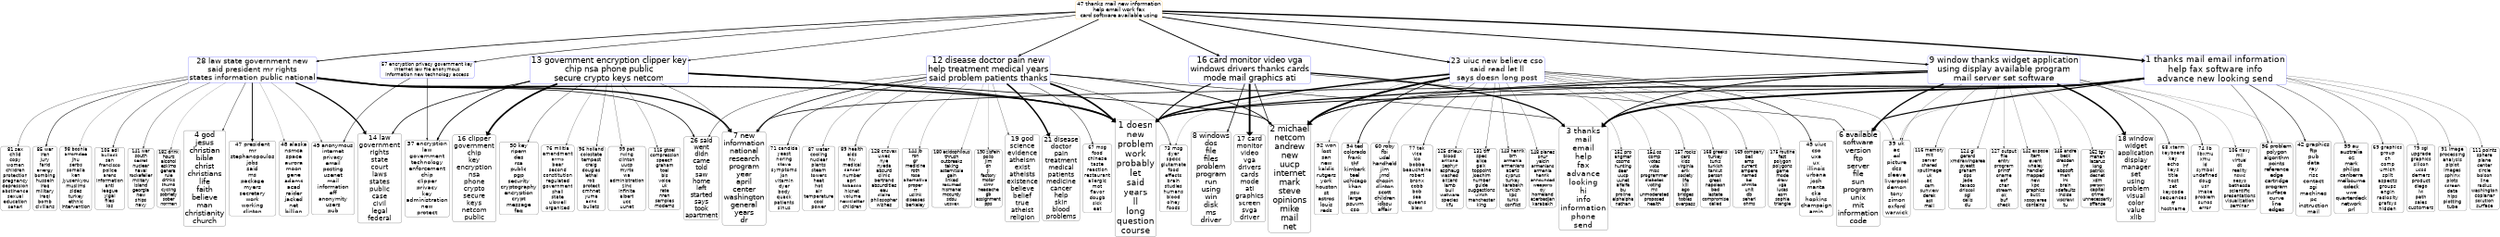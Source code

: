 digraph G {
size="18,18!";ranksep=4; ratio = auto; layers="1:2:3:4:5";
graph [fontname = "helvetica"];node [fontname = "helvetica"];edge [fontname = "helvetica"];ranksep=2.8;
"3_47" [ rank =3,fontsize =30.1418, shape=box, style="rounded", color=orange, label="47 thanks mail new information
help email work fax
card software available using"]
"3_47" -> "2_1" [penwidth=7.5132,dir=forward]
"2_1" [rank =4,fontsize =50, shape=box, style="rounded", color=blue,label="1 thanks mail email information
help fax software info
advance new looking send"]
"3_47" -> "2_9" [penwidth=4.9645,dir=forward]
"2_9" [rank =4,fontsize =47.6786, shape=box, style="rounded", color=blue,label="9 window thanks widget application
using display available program
mail server set software"]
"3_47" -> "2_12" [penwidth=4.0861,dir=forward]
"2_12" [rank =4,fontsize =46.7367, shape=box, style="rounded", color=blue,label="12 disease doctor pain new
help treatment medical years
said problem patients thanks"]
"3_47" -> "2_13" [penwidth=2.9573,dir=forward]
"2_13" [rank =4,fontsize =46.6503, shape=box, style="rounded", color=blue,label="13 government encryption clipper key
chip nsa phone public
secure crypto keys netcom"]
"3_47" -> "2_16" [penwidth=4.9645,dir=forward]
"2_16" [rank =4,fontsize =45.911, shape=box, style="rounded", color=blue,label="16 card monitor video vga
windows drivers thanks cards
mode mail graphics ati"]
"3_47" -> "2_23" [penwidth=4.9645,dir=forward]
"2_23" [rank =4,fontsize =43.7871, shape=box, style="rounded", color=blue,label="23 uiuc new believe cso
said read let ll
says doesn long post"]
"3_47" -> "2_28" [penwidth=4.0861,dir=forward]
"2_28" [rank =4,fontsize =42.9959, shape=box, style="rounded", color=blue,label="28 law state government new
said president mr rights
states information public national"]
"3_47" -> "2_57" [penwidth=2.9573,dir=forward]
"2_57" [rank =4,fontsize =26.9426, shape=box, style="rounded", color=blue,label="57 encryption privacy government key
internet law file anonymous
information new technology access"]
"2_1" [ rank =2,fontsize =50, shape=box, style="rounded", color=blue, label="1 thanks mail email information
help fax software info
advance new looking send"]
"2_1" -> "1_1" [penwidth=4.9616,dir=forward]
"1_1" [rank =3,fontsize =50, shape=box, style="rounded", color=black,label="1 doesn
new
problem
work
probably
let
said
years
ll
long
question
course"]
"2_1" -> "1_2" [penwidth=4.5247,dir=forward]
"1_2" [rank =3,fontsize =46.1741, shape=box, style="rounded", color=black,label="2 michael
netcom
andrew
new
uucp
internet
mark
steve
opinions
mike
mail
net"]
"2_1" -> "1_3" [penwidth=9.7294,dir=forward]
"1_3" [rank =3,fontsize =44.9965, shape=box, style="rounded", color=black,label="3 thanks
mail
email
help
fax
advance
looking
hi
info
information
phone
send"]
"2_1" -> "1_6" [penwidth=6.2271,dir=forward]
"1_6" [rank =3,fontsize =40.6629, shape=box, style="rounded", color=black,label="6 available
software
version
ftp
server
file
sun
program
unix
mit
information
code"]
"2_1" -> "1_7" [penwidth=4.0409,dir=forward]
"1_7" [rank =3,fontsize =40.4508, shape=box, style="rounded", color=black,label="7 new
information
national
research
program
year
april
center
washington
general
years
dr"]
"2_1" -> "1_39" [penwidth=1.0039,dir=forward]
"1_39" [rank =3,fontsize =32.2729, shape=box, style="rounded", color=black,label="39 uk
ac
ed
picture
dcs
sleeve
liverpool
demon
tony
simon
oxford
warwick"]
"2_1" -> "1_42" [penwidth=2.8686,dir=forward]
"1_42" [rank =3,fontsize =31.7793, shape=box, style="rounded", color=black,label="42 graphics
ftp
pub
data
ray
risc
contact
sgi
machines
pc
instruction
mail"]
"2_1" -> "1_56" [penwidth=1.8844,dir=forward]
"1_56" [rank =3,fontsize =29.6749, shape=box, style="rounded", color=black,label="56 problem
polygon
algorithm
points
reference
edge
cartridge
program
surface
curve
line
edges"]
"2_1" -> "1_59" [penwidth=1.8251,dir=forward]
"1_59" [rank =3,fontsize =29.5996, shape=box, style="rounded", color=black,label="59 au
australia
oz
mark
philips
canberra
melbourne
qdeck
uwa
quarterdeck
network
prl"]
"2_1" -> "1_69" [penwidth=1.6249,dir=forward]
"1_69" [rank =3,fontsize =28.6849, shape=box, style="rounded", color=black,label="69 graphics
group
ch
comp
umich
split
aspects
groups
engin
radiosity
grafsys
hidden"]
"2_1" -> "1_79" [penwidth=1.0039,dir=forward]
"1_79" [rank =3,fontsize =27.7548, shape=box, style="rounded", color=black,label="79 sgi
upgrade
graphics
silicon
ucsd
demers
product
diego
iw
path
sales
customers"]
"2_1" -> "1_91" [penwidth=1.2416,dir=forward]
"1_91" [rank =3,fontsize =27.1346, shape=box, style="rounded", color=black,label="91 image
processing
analysis
plplot
images
sphinx
plots
screen
data
hips
plotting
tube"]
"2_1" -> "1_111" [penwidth=1.0194,dir=forward]
"1_111" [rank =3,fontsize =26.3733, shape=box, style="rounded", color=black,label="111 points
sphere
plane
center
circle
bolson
line
radius
washington
coplanar
solution
surface"]
"2_9" [ rank =2,fontsize =47.6786, shape=box, style="rounded", color=blue, label="9 window thanks widget application
using display available program
mail server set software"]
"2_9" -> "1_1" [penwidth=6.6038,dir=forward]
"1_1" [rank =3,fontsize =50, shape=box, style="rounded", color=black,label="1 doesn
new
problem
work
probably
let
said
years
ll
long
question
course"]
"2_9" -> "1_2" [penwidth=3.3623,dir=forward]
"1_2" [rank =3,fontsize =46.1741, shape=box, style="rounded", color=black,label="2 michael
netcom
andrew
new
uucp
internet
mark
steve
opinions
mike
mail
net"]
"2_9" -> "1_3" [penwidth=5.2544,dir=forward]
"1_3" [rank =3,fontsize =44.9965, shape=box, style="rounded", color=black,label="3 thanks
mail
email
help
fax
advance
looking
hi
info
information
phone
send"]
"2_9" -> "1_6" [penwidth=6.9847,dir=forward]
"1_6" [rank =3,fontsize =40.6629, shape=box, style="rounded", color=black,label="6 available
software
version
ftp
server
file
sun
program
unix
mit
information
code"]
"2_9" -> "1_18" [penwidth=8.3153,dir=forward]
"1_18" [rank =3,fontsize =37.2946, shape=box, style="rounded", color=black,label="18 window
widget
application
display
manager
set
using
problem
visual
color
value
xlib"]
"2_9" -> "1_39" [penwidth=1.1582,dir=forward]
"1_39" [rank =3,fontsize =32.2729, shape=box, style="rounded", color=black,label="39 uk
ac
ed
picture
dcs
sleeve
liverpool
demon
tony
simon
oxford
warwick"]
"2_9" -> "1_56" [penwidth=0.83332,dir=forward]
"1_56" [rank =3,fontsize =29.6749, shape=box, style="rounded", color=black,label="56 problem
polygon
algorithm
points
reference
edge
cartridge
program
surface
curve
line
edges"]
"2_9" -> "1_68" [penwidth=2.1088,dir=forward]
"1_68" [rank =3,fontsize =28.7361, shape=box, style="rounded", color=black,label="68 xterm
keyboard
key
echo
keys
title
host
set
keycode
sequences
ff
hostname"]
"2_9" -> "1_74" [penwidth=1.9046,dir=forward]
"1_74" [rank =3,fontsize =28.2343, shape=box, style="rounded", color=black,label="74 lib
libxmu
xmu
ld
symbol
undefined
doug
usr
imake
problem
sunos
error"]
"2_9" -> "1_106" [penwidth=0.77984,dir=forward]
"1_106" [rank =3,fontsize =26.6045, shape=box, style="rounded", color=black,label="106 navy
mil
virtual
dt
reality
nswc
oasys
bethesda
scientific
presentations
visualization
seminar"]
"2_9" -> "1_116" [penwidth=1.3151,dir=forward]
"1_116" [rank =3,fontsize =26.203, shape=box, style="rounded", color=black,label="116 memory
mit
server
shared
xputimage
uk
ac
cam
sunview
derek
ast
mail"]
"2_9" -> "1_124" [penwidth=1.1767,dir=forward]
"1_124" [rank =3,fontsize =25.9051, shape=box, style="rounded", color=black,label="124 gl
gerard
xmdrawingarea
pyeatt
graham
dps
jade
texaco
driscoll
sgi
calls
du"]
"2_9" -> "1_127" [penwidth=0.85881,dir=forward]
"1_127" [rank =3,fontsize =25.8387, shape=box, style="rounded", color=black,label="127 output
file
entry
program
printf
oname
eof
char
stream
ok
buf
check"]
"2_9" -> "1_142" [penwidth=1.0195,dir=forward]
"1_142" [rank =3,fontsize =25.21, shape=box, style="rounded", color=black,label="142 expose
item
event
whaley
handler
mapped
new
kpc
graphics
buzz
xcopyarea
contains"]
"2_9" -> "1_145" [penwidth=0.97632,dir=forward]
"1_145" [rank =3,fontsize =25.0362, shape=box, style="rounded", color=black,label="145 andre
beck
dresden
inf
abpsoft
mehl
irs
brain
xdefaults
inside
wscrawl
tu"]
"2_9" -> "1_162" [penwidth=0.90764,dir=forward]
"1_162" [rank =3,fontsize =24.6173, shape=box, style="rounded", color=black,label="162 tgv
mahan
lazarus
long
patrick
decnet
xdm
person
capital
crime
unnecessarily
offense"]
"2_12" [ rank =2,fontsize =46.7367, shape=box, style="rounded", color=blue, label="12 disease doctor pain new
help treatment medical years
said problem patients thanks"]
"2_12" -> "1_1" [penwidth=8.9924,dir=forward]
"1_1" [rank =3,fontsize =50, shape=box, style="rounded", color=black,label="1 doesn
new
problem
work
probably
let
said
years
ll
long
question
course"]
"2_12" -> "1_2" [penwidth=4.368,dir=forward]
"1_2" [rank =3,fontsize =46.1741, shape=box, style="rounded", color=black,label="2 michael
netcom
andrew
new
uucp
internet
mark
steve
opinions
mike
mail
net"]
"2_12" -> "1_3" [penwidth=2.9964,dir=forward]
"1_3" [rank =3,fontsize =44.9965, shape=box, style="rounded", color=black,label="3 thanks
mail
email
help
fax
advance
looking
hi
info
information
phone
send"]
"2_12" -> "1_7" [penwidth=4.011,dir=forward]
"1_7" [rank =3,fontsize =40.4508, shape=box, style="rounded", color=black,label="7 new
information
national
research
program
year
april
center
washington
general
years
dr"]
"2_12" -> "1_19" [penwidth=1.3119,dir=forward]
"1_19" [rank =3,fontsize =37.284, shape=box, style="rounded", color=black,label="19 god
science
evidence
atheism
exist
atheists
existence
believe
belief
true
atheist
religion"]
"2_12" -> "1_21" [penwidth=8.0394,dir=forward]
"1_21" [rank =3,fontsize =36.5527, shape=box, style="rounded", color=black,label="21 disease
doctor
pain
treatment
medical
patients
medicine
cancer
help
skin
blood
problems"]
"2_12" -> "1_26" [penwidth=2.0902,dir=forward]
"1_26" [rank =3,fontsize =35.2628, shape=box, style="rounded", color=black,label="26 said
went
didn
came
told
saw
home
left
started
says
took
apartment"]
"2_12" -> "1_67" [penwidth=2.3023,dir=forward]
"1_67" [rank =3,fontsize =28.7509, shape=box, style="rounded", color=black,label="67 msg
food
chinese
taste
reaction
restaurant
allergic
mot
flavor
dougb
sick
eat"]
"2_12" -> "1_71" [penwidth=2.2916,dir=forward]
"1_71" [rank =3,fontsize =28.4008, shape=box, style="rounded", color=black,label="71 candida
yeast
noring
steve
symptoms
jon
vitamin
dyer
body
quack
patients
sinus"]
"2_12" -> "1_73" [penwidth=2.1708,dir=forward]
"1_73" [rank =3,fontsize =28.3181, shape=box, style="rounded", color=black,label="73 msg
dyer
spdcc
glutamate
food
effects
brain
studies
humans
blood
olney
foods"]
"2_12" -> "1_87" [penwidth=1.1094,dir=forward]
"1_87" [rank =3,fontsize =27.2708, shape=box, style="rounded", color=black,label="87 water
cooling
nuclear
plants
steam
towers
heat
hot
air
temperature
cool
power"]
"2_12" -> "1_89" [penwidth=1.6733,dir=forward]
"1_89" [rank =3,fontsize =27.2109, shape=box, style="rounded", color=black,label="89 health
aids
hiv
medical
cancer
number
april
tobacco
hicnet
volume
newsletter
children"]
"2_12" -> "1_128" [penwidth=0.8315,dir=forward]
"1_128" [rank =3,fontsize =25.7774, shape=box, style="rounded", color=black,label="128 cnsvax
uwec
nye
nyeda
absurd
clinic
bertrand
absurdities
eau
claire
philosopher
wishes"]
"2_12" -> "1_144" [penwidth=0.99277,dir=forward]
"1_144" [rank =3,fontsize =25.1243, shape=box, style="rounded", color=black,label="144 jb
ron
gr
medicine
roth
rose
alternative
proper
rr
uclink
diseases
berkeley"]
"2_12" -> "1_180" [penwidth=0.88851,dir=forward]
"1_180" [rank =3,fontsize =24.2792, shape=box, style="rounded", color=black,label="180 acidophilous
thrush
outbreaks
taking
astemizole
gain
linked
resumed
hismanal
mccurdy
sdsu
ucsvax"]
"2_12" -> "1_190" [penwidth=0.80147,dir=forward]
"1_190" [rank =3,fontsize =24.0992, shape=box, style="rounded", color=black,label="190 zisfein
polio
jim
dn
jl
factory
motor
slmr
headache
gb
assignment
pps"]
"2_13" [ rank =2,fontsize =46.6503, shape=box, style="rounded", color=blue, label="13 government encryption clipper key
chip nsa phone public
secure crypto keys netcom"]
"2_13" -> "1_1" [penwidth=8.1878,dir=forward]
"1_1" [rank =3,fontsize =50, shape=box, style="rounded", color=black,label="1 doesn
new
problem
work
probably
let
said
years
ll
long
question
course"]
"2_13" -> "1_2" [penwidth=4.2855,dir=forward]
"1_2" [rank =3,fontsize =46.1741, shape=box, style="rounded", color=black,label="2 michael
netcom
andrew
new
uucp
internet
mark
steve
opinions
mike
mail
net"]
"2_13" -> "1_7" [penwidth=1.7746,dir=forward]
"1_7" [rank =3,fontsize =40.4508, shape=box, style="rounded", color=black,label="7 new
information
national
research
program
year
april
center
washington
general
years
dr"]
"2_13" -> "1_14" [penwidth=3.9364,dir=forward]
"1_14" [rank =3,fontsize =38.5467, shape=box, style="rounded", color=black,label="14 law
government
rights
state
court
laws
states
public
case
civil
legal
federal"]
"2_13" -> "1_16" [penwidth=9.3176,dir=forward]
"1_16" [rank =3,fontsize =37.569, shape=box, style="rounded", color=black,label="16 clipper
government
chip
key
encryption
nsa
phone
crypto
secure
keys
netcom
public"]
"2_13" -> "1_37" [penwidth=4.5524,dir=forward]
"1_37" [rank =3,fontsize =32.5838, shape=box, style="rounded", color=black,label="37 encryption
law
government
technology
enforcement
chip
clipper
privacy
key
administration
new
protect"]
"2_13" -> "1_50" [penwidth=1.7746,dir=forward]
"1_50" [rank =3,fontsize =31.0213, shape=box, style="rounded", color=black,label="50 key
ripem
des
rsa
public
pgp
security
cryptography
encryption
crypt
message
faq"]
"2_13" -> "1_76" [penwidth=1.0879,dir=forward]
"1_76" [rank =3,fontsize =28.2238, shape=box, style="rounded", color=black,label="76 militia
amendment
arms
bear
second
constitution
regulated
government
shall
state
ulowell
organized"]
"2_13" -> "1_96" [penwidth=1.4585,dir=forward]
"1_96" [rank =3,fontsize =27.0526, shape=box, style="rounded", color=black,label="96 holland
colostate
tempest
craig
douglas
lethal
rob
protect
cmhnet
yuma
acns
bullets"]
"2_13" -> "1_99" [penwidth=1.1579,dir=forward]
"1_99" [rank =3,fontsize =26.9258, shape=box, style="rounded", color=black,label="99 pat
rwing
clinton
uucp
myrto
wa
administration
zinc
infinite
albert
ucc
uunet"]
"2_13" -> "1_115" [penwidth=1.1748,dir=forward]
"1_115" [rank =3,fontsize =26.2287, shape=box, style="rounded", color=black,label="115 gtoal
compression
speech
graham
toal
bis
voice
uk
rate
nren
samples
modems"]
"2_16" [ rank =2,fontsize =45.911, shape=box, style="rounded", color=blue, label="16 card monitor video vga
windows drivers thanks cards
mode mail graphics ati"]
"2_16" -> "1_1" [penwidth=5.7195,dir=forward]
"1_1" [rank =3,fontsize =50, shape=box, style="rounded", color=black,label="1 doesn
new
problem
work
probably
let
said
years
ll
long
question
course"]
"2_16" -> "1_2" [penwidth=3.7046,dir=forward]
"1_2" [rank =3,fontsize =46.1741, shape=box, style="rounded", color=black,label="2 michael
netcom
andrew
new
uucp
internet
mark
steve
opinions
mike
mail
net"]
"2_16" -> "1_3" [penwidth=6.7582,dir=forward]
"1_3" [rank =3,fontsize =44.9965, shape=box, style="rounded", color=black,label="3 thanks
mail
email
help
fax
advance
looking
hi
info
information
phone
send"]
"2_16" -> "1_6" [penwidth=2.466,dir=forward]
"1_6" [rank =3,fontsize =40.6629, shape=box, style="rounded", color=black,label="6 available
software
version
ftp
server
file
sun
program
unix
mit
information
code"]
"2_16" -> "1_8" [penwidth=3.812,dir=forward]
"1_8" [rank =3,fontsize =40.1499, shape=box, style="rounded", color=black,label="8 windows
dos
file
files
problem
program
run
using
win
disk
ms
driver"]
"2_16" -> "1_17" [penwidth=10.3261,dir=forward]
"1_17" [rank =3,fontsize =37.5683, shape=box, style="rounded", color=black,label="17 card
monitor
video
vga
drivers
cards
mode
ati
graphics
screen
svga
driver"]
"2_23" [ rank =2,fontsize =43.7871, shape=box, style="rounded", color=blue, label="23 uiuc new believe cso
said read let ll
says doesn long post"]
"2_23" -> "1_1" [penwidth=7.9784,dir=forward]
"1_1" [rank =3,fontsize =50, shape=box, style="rounded", color=black,label="1 doesn
new
problem
work
probably
let
said
years
ll
long
question
course"]
"2_23" -> "1_2" [penwidth=9.9549,dir=forward]
"1_2" [rank =3,fontsize =46.1741, shape=box, style="rounded", color=black,label="2 michael
netcom
andrew
new
uucp
internet
mark
steve
opinions
mike
mail
net"]
"2_23" -> "1_39" [penwidth=1.3138,dir=forward]
"1_39" [rank =3,fontsize =32.2729, shape=box, style="rounded", color=black,label="39 uk
ac
ed
picture
dcs
sleeve
liverpool
demon
tony
simon
oxford
warwick"]
"2_23" -> "1_45" [penwidth=3.1247,dir=forward]
"1_45" [rank =3,fontsize =31.532, shape=box, style="rounded", color=black,label="45 uiuc
cso
uxa
ux
illinois
urbana
josh
manta
cka
hopkins
champaign
amin"]
"2_23" -> "1_52" [penwidth=0.89653,dir=forward]
"1_52" [rank =3,fontsize =30.4967, shape=box, style="rounded", color=black,label="52 won
lost
san
new
kaldis
rutgers
york
houston
st
astros
louis
reds"]
"2_23" -> "1_54" [penwidth=4.0274,dir=forward]
"1_54" [rank =3,fontsize =29.7916, shape=box, style="rounded", color=black,label="54 ted
colorado
frank
thf
kimbark
teel
uchicago
khan
psu
large
psuvm
cso"]
"2_23" -> "1_60" [penwidth=1.095,dir=forward]
"1_60" [rank =3,fontsize =29.5728, shape=box, style="rounded", color=black,label="60 roby
fbi
udel
handheld
jim
jmd
chopin
clinton
scott
children
idbsu
affair"]
"2_23" -> "1_73" [penwidth=0.81975,dir=forward]
"1_73" [rank =3,fontsize =28.3181, shape=box, style="rounded", color=black,label="73 msg
dyer
spdcc
glutamate
food
effects
brain
studies
humans
blood
olney
foods"]
"2_23" -> "1_77" [penwidth=2.0243,dir=forward]
"1_77" [rank =3,fontsize =27.9694, shape=box, style="rounded", color=black,label="77 tek
vice
ico
bobbe
beauchaine
robert
bronx
cobb
bob
sea
queens
blew"]
"2_23" -> "1_125" [penwidth=0.89653,dir=forward]
"1_125" [rank =3,fontsize =25.8442, shape=box, style="rounded", color=black,label="125 drieux
blood
arizona
zephyr
asphaug
washed
alizard
lamb
bull
wetware
species
kfu"]
"2_23" -> "1_131" [penwidth=1.4105,dir=forward]
"1_131" [rank =3,fontsize =25.559, shape=box, style="rounded", color=black,label="131 tiff
spec
alice
galki
toppoint
joachim
number
guide
suggestions
ulrich
manchester
king"]
"2_23" -> "1_143" [penwidth=1.4565,dir=forward]
"1_143" [rank =3,fontsize =25.1701, shape=box, style="rounded", color=black,label="143 henrik
bm
armenia
armenians
azeris
cyprus
turkey
karabakh
turkish
kpc
turks
conflict"]
"2_23" -> "1_148" [penwidth=1.1536,dir=forward]
"1_148" [rank =3,fontsize =24.9013, shape=box, style="rounded", color=black,label="148 planes
onur
yalcin
armenians
armenia
henrik
announced
weapons
oy
homeland
azerbadjan
karabakh"]
"2_23" -> "1_152" [penwidth=1.0331,dir=forward]
"1_152" [rank =3,fontsize =24.8007, shape=box, style="rounded", color=black,label="152 pro
angmar
cosmo
hunting
deer
uucp
uunet
alfalfa
bu
proline
alphalpha
nathan"]
"2_23" -> "1_154" [penwidth=0.89653,dir=forward]
"1_154" [rank =3,fontsize =24.7273, shape=box, style="rounded", color=black,label="154 os
comp
votes
vote
misc
programmer
diabetes
voting
mil
unmoderated
proposed
health"]
"2_23" -> "1_157" [penwidth=1.363,dir=forward]
"1_157" [rank =3,fontsize =24.7109, shape=box, style="rounded", color=black,label="157 rocks
cars
kids
virginia
erik
society
life
kill
ago
bridges
tobias
overpass"]
"2_23" -> "1_168" [penwidth=1.1536,dir=forward]
"1_168" [rank =3,fontsize =24.4658, shape=box, style="rounded", color=black,label="168 greeks
turkey
turks
turkish
tankut
person
greek
napoleon
bad
iastate
compromise
called"]
"2_23" -> "1_169" [penwidth=1.363,dir=forward]
"1_169" [rank =3,fontsize =24.4399, shape=box, style="rounded", color=black,label="169 company
bell
amp
current
ampere
named
bel
ohmite
unit
db
sehari
ohms"]
"2_23" -> "1_175" [penwidth=0.81975,dir=forward]
"1_175" [rank =3,fontsize =24.3263, shape=box, style="rounded", color=black,label="175 routine
fast
polygon
polygons
game
mode
draw
vga
lucas
asm
sophia
triangle"]
"2_28" [ rank =2,fontsize =42.9959, shape=box, style="rounded", color=blue, label="28 law state government new
said president mr rights
states information public national"]
"2_28" -> "1_1" [penwidth=7.1628,dir=forward]
"1_1" [rank =3,fontsize =50, shape=box, style="rounded", color=black,label="1 doesn
new
problem
work
probably
let
said
years
ll
long
question
course"]
"2_28" -> "1_4" [penwidth=1.9239,dir=forward]
"1_4" [rank =3,fontsize =40.756, shape=box, style="rounded", color=black,label="4 god
jesus
christian
bible
christ
christians
life
faith
believe
man
christianity
church"]
"2_28" -> "1_7" [penwidth=7.4479,dir=forward]
"1_7" [rank =3,fontsize =40.4508, shape=box, style="rounded", color=black,label="7 new
information
national
research
program
year
april
center
washington
general
years
dr"]
"2_28" -> "1_14" [penwidth=7.0201,dir=forward]
"1_14" [rank =3,fontsize =38.5467, shape=box, style="rounded", color=black,label="14 law
government
rights
state
court
laws
states
public
case
civil
legal
federal"]
"2_28" -> "1_26" [penwidth=3.8739,dir=forward]
"1_26" [rank =3,fontsize =35.2628, shape=box, style="rounded", color=black,label="26 said
went
didn
came
told
saw
home
left
started
says
took
apartment"]
"2_28" -> "1_47" [penwidth=4.6681,dir=forward]
"1_47" [rank =3,fontsize =31.3843, shape=box, style="rounded", color=black,label="47 president
mr
stephanopoulos
jobs
said
ms
package
myers
secretary
work
working
clinton"]
"2_28" -> "1_48" [penwidth=0.85203,dir=forward]
"1_48" [rank =3,fontsize =31.3763, shape=box, style="rounded", color=black,label="48 alaska
nsmca
space
aurora
moon
gene
adams
acad
raider
jacked
net
billion"]
"2_28" -> "1_49" [penwidth=1.0964,dir=forward]
"1_49" [rank =3,fontsize =31.135, shape=box, style="rounded", color=black,label="49 anonymous
internet
privacy
email
posting
usenet
mail
information
eff
anonymity
users
pub"]
"2_28" -> "1_81" [penwidth=1.4266,dir=forward]
"1_81" [rank =3,fontsize =27.6331, shape=box, style="rounded", color=black,label="81 sex
child
copy
women
children
protection
pregnancy
depression
abstinence
sexual
education
sehari"]
"2_28" -> "1_85" [penwidth=2.762,dir=forward]
"1_85" [rank =3,fontsize =27.3413, shape=box, style="rounded", color=black,label="85 war
iran
jury
farid
energy
bombing
hussein
iraq
military
iraqi
bomb
civilians"]
"2_28" -> "1_98" [penwidth=0.98182,dir=forward]
"1_98" [rank =3,fontsize =26.9347, shape=box, style="rounded", color=black,label="98 bosnia
arromdee
jhu
serbs
somalia
ken
jyusenkyou
muslims
sides
turkey
ethnic
intervention"]
"2_28" -> "1_105" [penwidth=1.9239,dir=forward]
"1_105" [rank =3,fontsize =26.6179, shape=box, style="rounded", color=black,label="105 adl
bullock
san
francisco
police
arens
information
anti
league
yigal
files
los"]
"2_28" -> "1_141" [penwidth=1.5466,dir=forward]
"1_141" [rank =3,fontsize =25.2111, shape=box, style="rounded", color=black,label="141 war
south
secret
nuclear
naval
rockefeller
military
island
georgia
new
ships
navy"]
"2_28" -> "1_182" [penwidth=0.77907,dir=forward]
"1_182" [rank =3,fontsize =24.2465, shape=box, style="rounded", color=black,label="182 drink
hours
alcohol
eskimo
general
rule
drinks
thumb
cycling
sobriety
sober
norman"]
"2_57" [ rank =2,fontsize =26.9426, shape=box, style="rounded", color=blue, label="57 encryption privacy government key
internet law file anonymous
information new technology access"]
"2_57" -> "1_37" [penwidth=2.469,dir=forward]
"1_37" [rank =3,fontsize =32.5838, shape=box, style="rounded", color=black,label="37 encryption
law
government
technology
enforcement
chip
clipper
privacy
key
administration
new
protect"]
"2_57" -> "1_49" [penwidth=2.469,dir=forward]
"1_49" [rank =3,fontsize =31.135, shape=box, style="rounded", color=black,label="49 anonymous
internet
privacy
email
posting
usenet
mail
information
eff
anonymity
users
pub"]
{rank=same; "1_1" "1_2" "1_3" "1_6" "1_7" "1_39" "1_42" "1_56" "1_59" "1_69" "1_79" "1_91" "1_111" "1_1" "1_2" "1_3" "1_6" "1_18" "1_39" "1_56" "1_68" "1_74" "1_106" "1_116" "1_124" "1_127" "1_142" "1_145" "1_162" "1_1" "1_2" "1_3" "1_7" "1_19" "1_21" "1_26" "1_67" "1_71" "1_73" "1_87" "1_89" "1_128" "1_144" "1_180" "1_190" "1_1" "1_2" "1_7" "1_14" "1_16" "1_37" "1_50" "1_76" "1_96" "1_99" "1_115" "1_1" "1_2" "1_3" "1_6" "1_8" "1_17" "1_1" "1_2" "1_39" "1_45" "1_52" "1_54" "1_60" "1_73" "1_77" "1_125" "1_131" "1_143" "1_148" "1_152" "1_154" "1_157" "1_168" "1_169" "1_175" "1_1" "1_4" "1_7" "1_14" "1_26" "1_47" "1_48" "1_49" "1_81" "1_85" "1_98" "1_105" "1_141" "1_182" "1_37" "1_49"}{rank=same; "2_1" "2_9" "2_12" "2_13" "2_16" "2_23" "2_28" "2_57" "2_1" "2_9" "2_12" "2_13" "2_16" "2_23" "2_28" "2_57"}{rank=same; "3_47"}{rank=same;}{rank=same;}}
